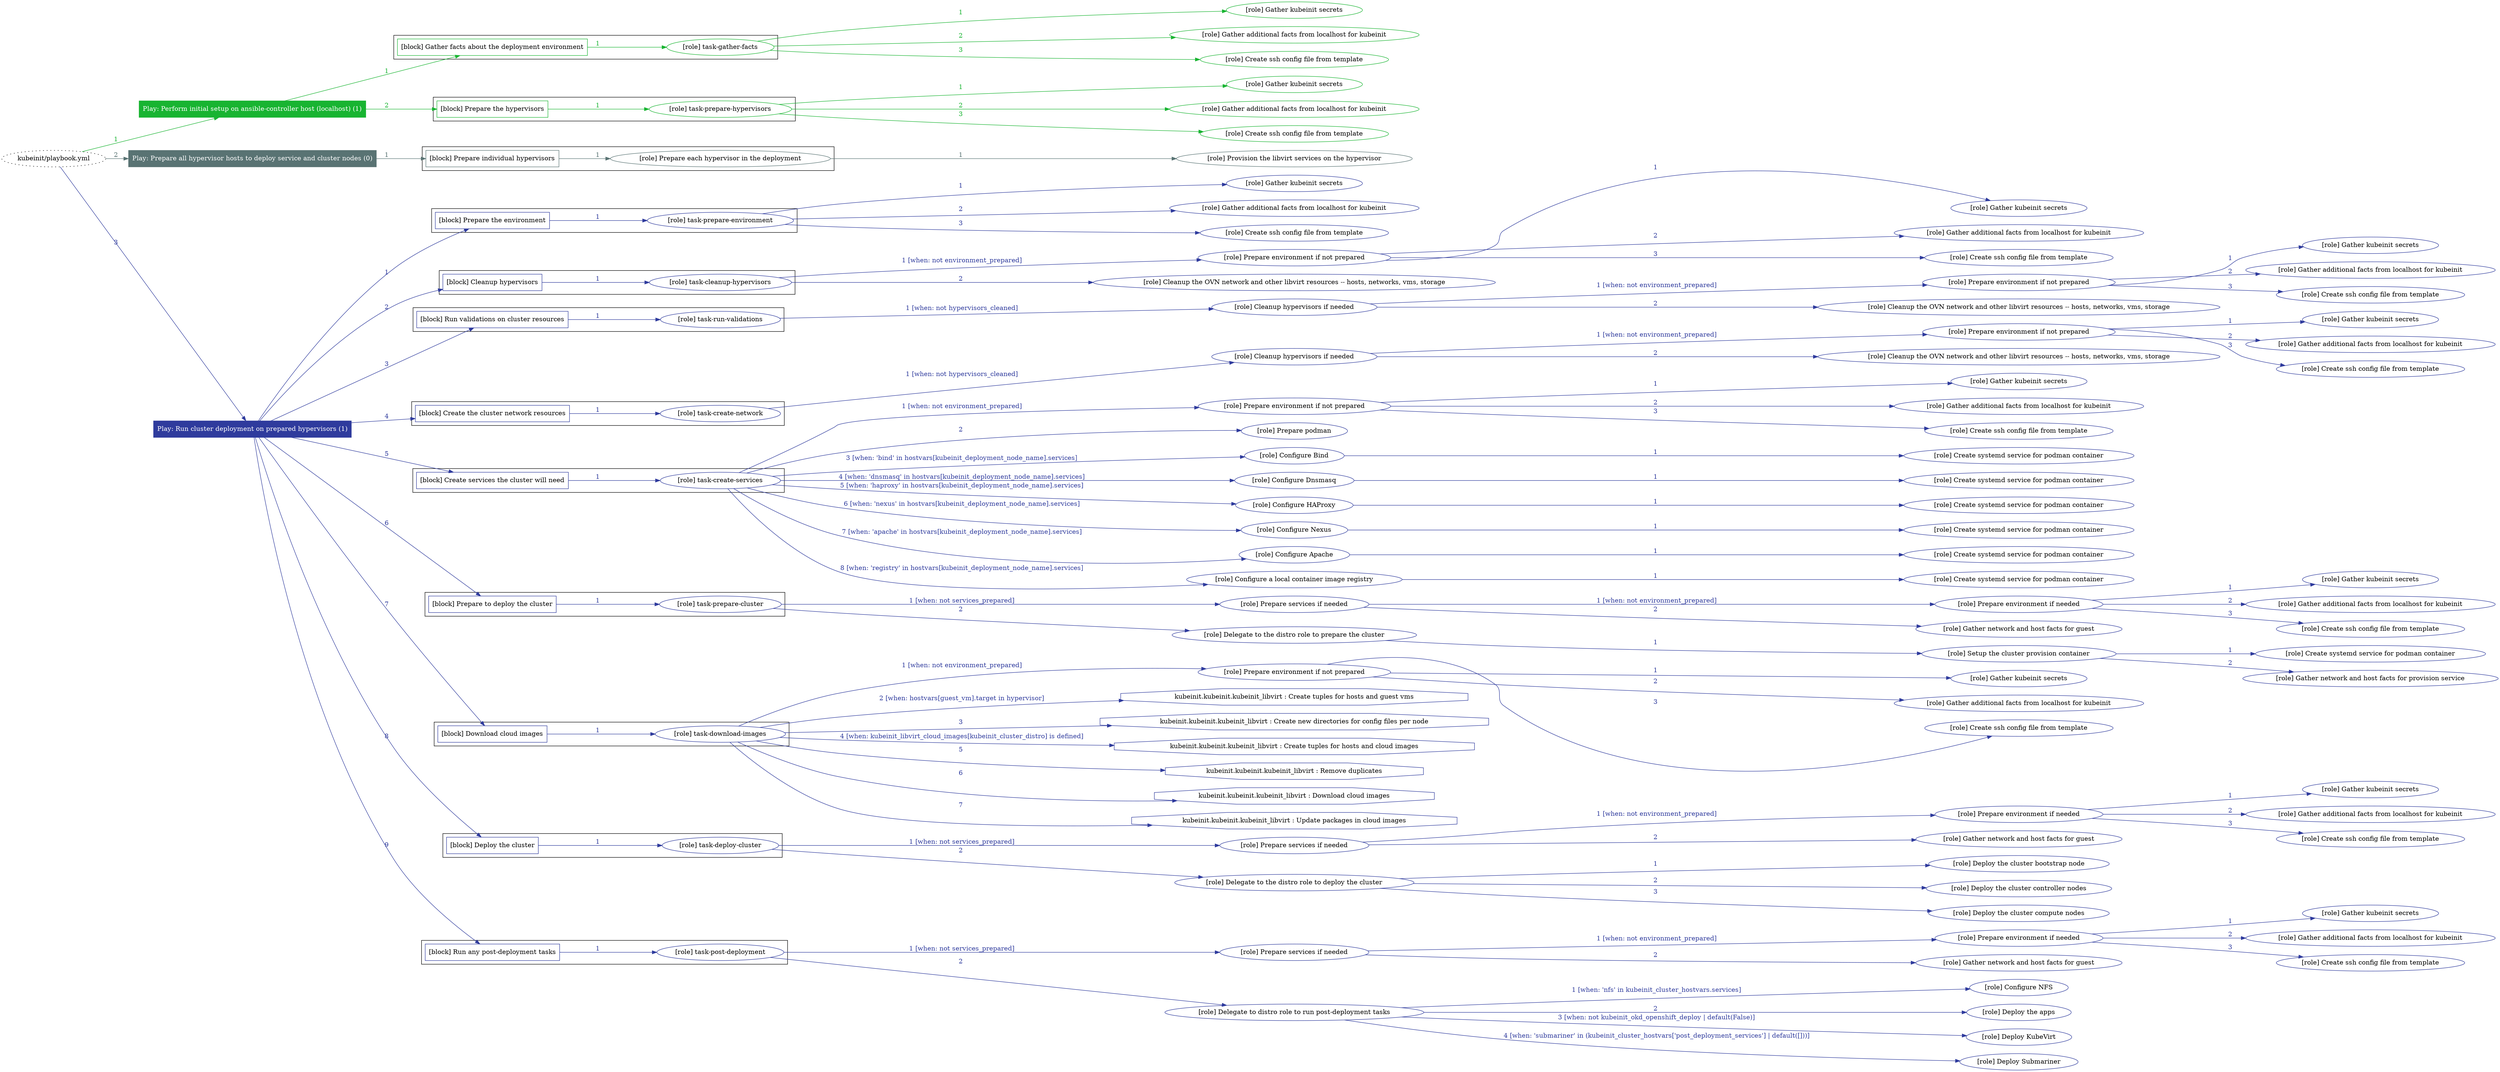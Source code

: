 digraph {
	graph [concentrate=true ordering=in rankdir=LR ratio=fill]
	edge [esep=5 sep=10]
	"kubeinit/playbook.yml" [URL="/home/runner/work/kubeinit/kubeinit/kubeinit/playbook.yml" id=playbook_f785c759 style=dotted]
	play_c048b10f [label="Play: Perform initial setup on ansible-controller host (localhost) (1)" URL="/home/runner/work/kubeinit/kubeinit/kubeinit/playbook.yml" color="#18b431" fontcolor="#ffffff" id=play_c048b10f shape=box style=filled tooltip=localhost]
	"kubeinit/playbook.yml" -> play_c048b10f [label="1 " color="#18b431" fontcolor="#18b431" id=edge_08526c79 labeltooltip="1 " tooltip="1 "]
	subgraph "Gather kubeinit secrets" {
		role_23be299f [label="[role] Gather kubeinit secrets" URL="/home/runner/.ansible/collections/ansible_collections/kubeinit/kubeinit/roles/kubeinit_prepare/tasks/gather_kubeinit_facts.yml" color="#18b431" id=role_23be299f tooltip="Gather kubeinit secrets"]
	}
	subgraph "Gather additional facts from localhost for kubeinit" {
		role_3de12b37 [label="[role] Gather additional facts from localhost for kubeinit" URL="/home/runner/.ansible/collections/ansible_collections/kubeinit/kubeinit/roles/kubeinit_prepare/tasks/gather_kubeinit_facts.yml" color="#18b431" id=role_3de12b37 tooltip="Gather additional facts from localhost for kubeinit"]
	}
	subgraph "Create ssh config file from template" {
		role_d7adc015 [label="[role] Create ssh config file from template" URL="/home/runner/.ansible/collections/ansible_collections/kubeinit/kubeinit/roles/kubeinit_prepare/tasks/gather_kubeinit_facts.yml" color="#18b431" id=role_d7adc015 tooltip="Create ssh config file from template"]
	}
	subgraph "task-gather-facts" {
		role_0c6d84c7 [label="[role] task-gather-facts" URL="/home/runner/work/kubeinit/kubeinit/kubeinit/playbook.yml" color="#18b431" id=role_0c6d84c7 tooltip="task-gather-facts"]
		role_0c6d84c7 -> role_23be299f [label="1 " color="#18b431" fontcolor="#18b431" id=edge_d531971e labeltooltip="1 " tooltip="1 "]
		role_0c6d84c7 -> role_3de12b37 [label="2 " color="#18b431" fontcolor="#18b431" id=edge_2d3cbb66 labeltooltip="2 " tooltip="2 "]
		role_0c6d84c7 -> role_d7adc015 [label="3 " color="#18b431" fontcolor="#18b431" id=edge_d9291e4b labeltooltip="3 " tooltip="3 "]
	}
	subgraph "Gather kubeinit secrets" {
		role_a7421a07 [label="[role] Gather kubeinit secrets" URL="/home/runner/.ansible/collections/ansible_collections/kubeinit/kubeinit/roles/kubeinit_prepare/tasks/gather_kubeinit_facts.yml" color="#18b431" id=role_a7421a07 tooltip="Gather kubeinit secrets"]
	}
	subgraph "Gather additional facts from localhost for kubeinit" {
		role_2234c110 [label="[role] Gather additional facts from localhost for kubeinit" URL="/home/runner/.ansible/collections/ansible_collections/kubeinit/kubeinit/roles/kubeinit_prepare/tasks/gather_kubeinit_facts.yml" color="#18b431" id=role_2234c110 tooltip="Gather additional facts from localhost for kubeinit"]
	}
	subgraph "Create ssh config file from template" {
		role_3aee7e32 [label="[role] Create ssh config file from template" URL="/home/runner/.ansible/collections/ansible_collections/kubeinit/kubeinit/roles/kubeinit_prepare/tasks/gather_kubeinit_facts.yml" color="#18b431" id=role_3aee7e32 tooltip="Create ssh config file from template"]
	}
	subgraph "task-prepare-hypervisors" {
		role_d2bae3be [label="[role] task-prepare-hypervisors" URL="/home/runner/work/kubeinit/kubeinit/kubeinit/playbook.yml" color="#18b431" id=role_d2bae3be tooltip="task-prepare-hypervisors"]
		role_d2bae3be -> role_a7421a07 [label="1 " color="#18b431" fontcolor="#18b431" id=edge_25c14351 labeltooltip="1 " tooltip="1 "]
		role_d2bae3be -> role_2234c110 [label="2 " color="#18b431" fontcolor="#18b431" id=edge_0b67fbfa labeltooltip="2 " tooltip="2 "]
		role_d2bae3be -> role_3aee7e32 [label="3 " color="#18b431" fontcolor="#18b431" id=edge_86ab77e6 labeltooltip="3 " tooltip="3 "]
	}
	subgraph "Play: Perform initial setup on ansible-controller host (localhost) (1)" {
		play_c048b10f -> block_63d191c3 [label=1 color="#18b431" fontcolor="#18b431" id=edge_3a0121ba labeltooltip=1 tooltip=1]
		subgraph cluster_block_63d191c3 {
			block_63d191c3 [label="[block] Gather facts about the deployment environment" URL="/home/runner/work/kubeinit/kubeinit/kubeinit/playbook.yml" color="#18b431" id=block_63d191c3 labeltooltip="Gather facts about the deployment environment" shape=box tooltip="Gather facts about the deployment environment"]
			block_63d191c3 -> role_0c6d84c7 [label="1 " color="#18b431" fontcolor="#18b431" id=edge_66db2596 labeltooltip="1 " tooltip="1 "]
		}
		play_c048b10f -> block_b3a74b00 [label=2 color="#18b431" fontcolor="#18b431" id=edge_6dd0e71a labeltooltip=2 tooltip=2]
		subgraph cluster_block_b3a74b00 {
			block_b3a74b00 [label="[block] Prepare the hypervisors" URL="/home/runner/work/kubeinit/kubeinit/kubeinit/playbook.yml" color="#18b431" id=block_b3a74b00 labeltooltip="Prepare the hypervisors" shape=box tooltip="Prepare the hypervisors"]
			block_b3a74b00 -> role_d2bae3be [label="1 " color="#18b431" fontcolor="#18b431" id=edge_669501af labeltooltip="1 " tooltip="1 "]
		}
	}
	play_7762c476 [label="Play: Prepare all hypervisor hosts to deploy service and cluster nodes (0)" URL="/home/runner/work/kubeinit/kubeinit/kubeinit/playbook.yml" color="#597373" fontcolor="#ffffff" id=play_7762c476 shape=box style=filled tooltip="Play: Prepare all hypervisor hosts to deploy service and cluster nodes (0)"]
	"kubeinit/playbook.yml" -> play_7762c476 [label="2 " color="#597373" fontcolor="#597373" id=edge_02b74a5b labeltooltip="2 " tooltip="2 "]
	subgraph "Provision the libvirt services on the hypervisor" {
		role_97b09ab8 [label="[role] Provision the libvirt services on the hypervisor" URL="/home/runner/.ansible/collections/ansible_collections/kubeinit/kubeinit/roles/kubeinit_prepare/tasks/prepare_hypervisor.yml" color="#597373" id=role_97b09ab8 tooltip="Provision the libvirt services on the hypervisor"]
	}
	subgraph "Prepare each hypervisor in the deployment" {
		role_e5b1c0ec [label="[role] Prepare each hypervisor in the deployment" URL="/home/runner/work/kubeinit/kubeinit/kubeinit/playbook.yml" color="#597373" id=role_e5b1c0ec tooltip="Prepare each hypervisor in the deployment"]
		role_e5b1c0ec -> role_97b09ab8 [label="1 " color="#597373" fontcolor="#597373" id=edge_24035f8a labeltooltip="1 " tooltip="1 "]
	}
	subgraph "Play: Prepare all hypervisor hosts to deploy service and cluster nodes (0)" {
		play_7762c476 -> block_6dcd7fb8 [label=1 color="#597373" fontcolor="#597373" id=edge_d8395f0b labeltooltip=1 tooltip=1]
		subgraph cluster_block_6dcd7fb8 {
			block_6dcd7fb8 [label="[block] Prepare individual hypervisors" URL="/home/runner/work/kubeinit/kubeinit/kubeinit/playbook.yml" color="#597373" id=block_6dcd7fb8 labeltooltip="Prepare individual hypervisors" shape=box tooltip="Prepare individual hypervisors"]
			block_6dcd7fb8 -> role_e5b1c0ec [label="1 " color="#597373" fontcolor="#597373" id=edge_607dff89 labeltooltip="1 " tooltip="1 "]
		}
	}
	play_a7910ed9 [label="Play: Run cluster deployment on prepared hypervisors (1)" URL="/home/runner/work/kubeinit/kubeinit/kubeinit/playbook.yml" color="#2f3b9d" fontcolor="#ffffff" id=play_a7910ed9 shape=box style=filled tooltip=localhost]
	"kubeinit/playbook.yml" -> play_a7910ed9 [label="3 " color="#2f3b9d" fontcolor="#2f3b9d" id=edge_7d769701 labeltooltip="3 " tooltip="3 "]
	subgraph "Gather kubeinit secrets" {
		role_9837c3d4 [label="[role] Gather kubeinit secrets" URL="/home/runner/.ansible/collections/ansible_collections/kubeinit/kubeinit/roles/kubeinit_prepare/tasks/gather_kubeinit_facts.yml" color="#2f3b9d" id=role_9837c3d4 tooltip="Gather kubeinit secrets"]
	}
	subgraph "Gather additional facts from localhost for kubeinit" {
		role_c7c73216 [label="[role] Gather additional facts from localhost for kubeinit" URL="/home/runner/.ansible/collections/ansible_collections/kubeinit/kubeinit/roles/kubeinit_prepare/tasks/gather_kubeinit_facts.yml" color="#2f3b9d" id=role_c7c73216 tooltip="Gather additional facts from localhost for kubeinit"]
	}
	subgraph "Create ssh config file from template" {
		role_256a365c [label="[role] Create ssh config file from template" URL="/home/runner/.ansible/collections/ansible_collections/kubeinit/kubeinit/roles/kubeinit_prepare/tasks/gather_kubeinit_facts.yml" color="#2f3b9d" id=role_256a365c tooltip="Create ssh config file from template"]
	}
	subgraph "task-prepare-environment" {
		role_478484bb [label="[role] task-prepare-environment" URL="/home/runner/work/kubeinit/kubeinit/kubeinit/playbook.yml" color="#2f3b9d" id=role_478484bb tooltip="task-prepare-environment"]
		role_478484bb -> role_9837c3d4 [label="1 " color="#2f3b9d" fontcolor="#2f3b9d" id=edge_5d2eaaac labeltooltip="1 " tooltip="1 "]
		role_478484bb -> role_c7c73216 [label="2 " color="#2f3b9d" fontcolor="#2f3b9d" id=edge_1ac21420 labeltooltip="2 " tooltip="2 "]
		role_478484bb -> role_256a365c [label="3 " color="#2f3b9d" fontcolor="#2f3b9d" id=edge_dae7ae25 labeltooltip="3 " tooltip="3 "]
	}
	subgraph "Gather kubeinit secrets" {
		role_f322c916 [label="[role] Gather kubeinit secrets" URL="/home/runner/.ansible/collections/ansible_collections/kubeinit/kubeinit/roles/kubeinit_prepare/tasks/gather_kubeinit_facts.yml" color="#2f3b9d" id=role_f322c916 tooltip="Gather kubeinit secrets"]
	}
	subgraph "Gather additional facts from localhost for kubeinit" {
		role_a666081a [label="[role] Gather additional facts from localhost for kubeinit" URL="/home/runner/.ansible/collections/ansible_collections/kubeinit/kubeinit/roles/kubeinit_prepare/tasks/gather_kubeinit_facts.yml" color="#2f3b9d" id=role_a666081a tooltip="Gather additional facts from localhost for kubeinit"]
	}
	subgraph "Create ssh config file from template" {
		role_9831faf2 [label="[role] Create ssh config file from template" URL="/home/runner/.ansible/collections/ansible_collections/kubeinit/kubeinit/roles/kubeinit_prepare/tasks/gather_kubeinit_facts.yml" color="#2f3b9d" id=role_9831faf2 tooltip="Create ssh config file from template"]
	}
	subgraph "Prepare environment if not prepared" {
		role_3d95aafb [label="[role] Prepare environment if not prepared" URL="/home/runner/.ansible/collections/ansible_collections/kubeinit/kubeinit/roles/kubeinit_prepare/tasks/cleanup_hypervisors.yml" color="#2f3b9d" id=role_3d95aafb tooltip="Prepare environment if not prepared"]
		role_3d95aafb -> role_f322c916 [label="1 " color="#2f3b9d" fontcolor="#2f3b9d" id=edge_65ab2751 labeltooltip="1 " tooltip="1 "]
		role_3d95aafb -> role_a666081a [label="2 " color="#2f3b9d" fontcolor="#2f3b9d" id=edge_0f12679e labeltooltip="2 " tooltip="2 "]
		role_3d95aafb -> role_9831faf2 [label="3 " color="#2f3b9d" fontcolor="#2f3b9d" id=edge_44a07900 labeltooltip="3 " tooltip="3 "]
	}
	subgraph "Cleanup the OVN network and other libvirt resources -- hosts, networks, vms, storage" {
		role_8c8e4967 [label="[role] Cleanup the OVN network and other libvirt resources -- hosts, networks, vms, storage" URL="/home/runner/.ansible/collections/ansible_collections/kubeinit/kubeinit/roles/kubeinit_prepare/tasks/cleanup_hypervisors.yml" color="#2f3b9d" id=role_8c8e4967 tooltip="Cleanup the OVN network and other libvirt resources -- hosts, networks, vms, storage"]
	}
	subgraph "task-cleanup-hypervisors" {
		role_b94a027c [label="[role] task-cleanup-hypervisors" URL="/home/runner/work/kubeinit/kubeinit/kubeinit/playbook.yml" color="#2f3b9d" id=role_b94a027c tooltip="task-cleanup-hypervisors"]
		role_b94a027c -> role_3d95aafb [label="1 [when: not environment_prepared]" color="#2f3b9d" fontcolor="#2f3b9d" id=edge_f44dbe98 labeltooltip="1 [when: not environment_prepared]" tooltip="1 [when: not environment_prepared]"]
		role_b94a027c -> role_8c8e4967 [label="2 " color="#2f3b9d" fontcolor="#2f3b9d" id=edge_3532e10e labeltooltip="2 " tooltip="2 "]
	}
	subgraph "Gather kubeinit secrets" {
		role_3d20697b [label="[role] Gather kubeinit secrets" URL="/home/runner/.ansible/collections/ansible_collections/kubeinit/kubeinit/roles/kubeinit_prepare/tasks/gather_kubeinit_facts.yml" color="#2f3b9d" id=role_3d20697b tooltip="Gather kubeinit secrets"]
	}
	subgraph "Gather additional facts from localhost for kubeinit" {
		role_42913dfd [label="[role] Gather additional facts from localhost for kubeinit" URL="/home/runner/.ansible/collections/ansible_collections/kubeinit/kubeinit/roles/kubeinit_prepare/tasks/gather_kubeinit_facts.yml" color="#2f3b9d" id=role_42913dfd tooltip="Gather additional facts from localhost for kubeinit"]
	}
	subgraph "Create ssh config file from template" {
		role_d0b6e659 [label="[role] Create ssh config file from template" URL="/home/runner/.ansible/collections/ansible_collections/kubeinit/kubeinit/roles/kubeinit_prepare/tasks/gather_kubeinit_facts.yml" color="#2f3b9d" id=role_d0b6e659 tooltip="Create ssh config file from template"]
	}
	subgraph "Prepare environment if not prepared" {
		role_49d2de71 [label="[role] Prepare environment if not prepared" URL="/home/runner/.ansible/collections/ansible_collections/kubeinit/kubeinit/roles/kubeinit_prepare/tasks/cleanup_hypervisors.yml" color="#2f3b9d" id=role_49d2de71 tooltip="Prepare environment if not prepared"]
		role_49d2de71 -> role_3d20697b [label="1 " color="#2f3b9d" fontcolor="#2f3b9d" id=edge_6f5f3f22 labeltooltip="1 " tooltip="1 "]
		role_49d2de71 -> role_42913dfd [label="2 " color="#2f3b9d" fontcolor="#2f3b9d" id=edge_59d1e43e labeltooltip="2 " tooltip="2 "]
		role_49d2de71 -> role_d0b6e659 [label="3 " color="#2f3b9d" fontcolor="#2f3b9d" id=edge_72ee67a4 labeltooltip="3 " tooltip="3 "]
	}
	subgraph "Cleanup the OVN network and other libvirt resources -- hosts, networks, vms, storage" {
		role_45c22bb4 [label="[role] Cleanup the OVN network and other libvirt resources -- hosts, networks, vms, storage" URL="/home/runner/.ansible/collections/ansible_collections/kubeinit/kubeinit/roles/kubeinit_prepare/tasks/cleanup_hypervisors.yml" color="#2f3b9d" id=role_45c22bb4 tooltip="Cleanup the OVN network and other libvirt resources -- hosts, networks, vms, storage"]
	}
	subgraph "Cleanup hypervisors if needed" {
		role_9a2114f2 [label="[role] Cleanup hypervisors if needed" URL="/home/runner/.ansible/collections/ansible_collections/kubeinit/kubeinit/roles/kubeinit_validations/tasks/main.yml" color="#2f3b9d" id=role_9a2114f2 tooltip="Cleanup hypervisors if needed"]
		role_9a2114f2 -> role_49d2de71 [label="1 [when: not environment_prepared]" color="#2f3b9d" fontcolor="#2f3b9d" id=edge_b3c56e0f labeltooltip="1 [when: not environment_prepared]" tooltip="1 [when: not environment_prepared]"]
		role_9a2114f2 -> role_45c22bb4 [label="2 " color="#2f3b9d" fontcolor="#2f3b9d" id=edge_f3c32c4f labeltooltip="2 " tooltip="2 "]
	}
	subgraph "task-run-validations" {
		role_7a8deb86 [label="[role] task-run-validations" URL="/home/runner/work/kubeinit/kubeinit/kubeinit/playbook.yml" color="#2f3b9d" id=role_7a8deb86 tooltip="task-run-validations"]
		role_7a8deb86 -> role_9a2114f2 [label="1 [when: not hypervisors_cleaned]" color="#2f3b9d" fontcolor="#2f3b9d" id=edge_8905646d labeltooltip="1 [when: not hypervisors_cleaned]" tooltip="1 [when: not hypervisors_cleaned]"]
	}
	subgraph "Gather kubeinit secrets" {
		role_b5e4bf89 [label="[role] Gather kubeinit secrets" URL="/home/runner/.ansible/collections/ansible_collections/kubeinit/kubeinit/roles/kubeinit_prepare/tasks/gather_kubeinit_facts.yml" color="#2f3b9d" id=role_b5e4bf89 tooltip="Gather kubeinit secrets"]
	}
	subgraph "Gather additional facts from localhost for kubeinit" {
		role_8dafc9b9 [label="[role] Gather additional facts from localhost for kubeinit" URL="/home/runner/.ansible/collections/ansible_collections/kubeinit/kubeinit/roles/kubeinit_prepare/tasks/gather_kubeinit_facts.yml" color="#2f3b9d" id=role_8dafc9b9 tooltip="Gather additional facts from localhost for kubeinit"]
	}
	subgraph "Create ssh config file from template" {
		role_50f25a27 [label="[role] Create ssh config file from template" URL="/home/runner/.ansible/collections/ansible_collections/kubeinit/kubeinit/roles/kubeinit_prepare/tasks/gather_kubeinit_facts.yml" color="#2f3b9d" id=role_50f25a27 tooltip="Create ssh config file from template"]
	}
	subgraph "Prepare environment if not prepared" {
		role_8b727c2d [label="[role] Prepare environment if not prepared" URL="/home/runner/.ansible/collections/ansible_collections/kubeinit/kubeinit/roles/kubeinit_prepare/tasks/cleanup_hypervisors.yml" color="#2f3b9d" id=role_8b727c2d tooltip="Prepare environment if not prepared"]
		role_8b727c2d -> role_b5e4bf89 [label="1 " color="#2f3b9d" fontcolor="#2f3b9d" id=edge_b5f66c0a labeltooltip="1 " tooltip="1 "]
		role_8b727c2d -> role_8dafc9b9 [label="2 " color="#2f3b9d" fontcolor="#2f3b9d" id=edge_f5dc7af0 labeltooltip="2 " tooltip="2 "]
		role_8b727c2d -> role_50f25a27 [label="3 " color="#2f3b9d" fontcolor="#2f3b9d" id=edge_4c518489 labeltooltip="3 " tooltip="3 "]
	}
	subgraph "Cleanup the OVN network and other libvirt resources -- hosts, networks, vms, storage" {
		role_2b37ae20 [label="[role] Cleanup the OVN network and other libvirt resources -- hosts, networks, vms, storage" URL="/home/runner/.ansible/collections/ansible_collections/kubeinit/kubeinit/roles/kubeinit_prepare/tasks/cleanup_hypervisors.yml" color="#2f3b9d" id=role_2b37ae20 tooltip="Cleanup the OVN network and other libvirt resources -- hosts, networks, vms, storage"]
	}
	subgraph "Cleanup hypervisors if needed" {
		role_e2968bf1 [label="[role] Cleanup hypervisors if needed" URL="/home/runner/.ansible/collections/ansible_collections/kubeinit/kubeinit/roles/kubeinit_libvirt/tasks/create_network.yml" color="#2f3b9d" id=role_e2968bf1 tooltip="Cleanup hypervisors if needed"]
		role_e2968bf1 -> role_8b727c2d [label="1 [when: not environment_prepared]" color="#2f3b9d" fontcolor="#2f3b9d" id=edge_079ca53a labeltooltip="1 [when: not environment_prepared]" tooltip="1 [when: not environment_prepared]"]
		role_e2968bf1 -> role_2b37ae20 [label="2 " color="#2f3b9d" fontcolor="#2f3b9d" id=edge_693ac9f4 labeltooltip="2 " tooltip="2 "]
	}
	subgraph "task-create-network" {
		role_596e79ec [label="[role] task-create-network" URL="/home/runner/work/kubeinit/kubeinit/kubeinit/playbook.yml" color="#2f3b9d" id=role_596e79ec tooltip="task-create-network"]
		role_596e79ec -> role_e2968bf1 [label="1 [when: not hypervisors_cleaned]" color="#2f3b9d" fontcolor="#2f3b9d" id=edge_b9d3864d labeltooltip="1 [when: not hypervisors_cleaned]" tooltip="1 [when: not hypervisors_cleaned]"]
	}
	subgraph "Gather kubeinit secrets" {
		role_5ca44e9f [label="[role] Gather kubeinit secrets" URL="/home/runner/.ansible/collections/ansible_collections/kubeinit/kubeinit/roles/kubeinit_prepare/tasks/gather_kubeinit_facts.yml" color="#2f3b9d" id=role_5ca44e9f tooltip="Gather kubeinit secrets"]
	}
	subgraph "Gather additional facts from localhost for kubeinit" {
		role_b3c21fa5 [label="[role] Gather additional facts from localhost for kubeinit" URL="/home/runner/.ansible/collections/ansible_collections/kubeinit/kubeinit/roles/kubeinit_prepare/tasks/gather_kubeinit_facts.yml" color="#2f3b9d" id=role_b3c21fa5 tooltip="Gather additional facts from localhost for kubeinit"]
	}
	subgraph "Create ssh config file from template" {
		role_4cfff574 [label="[role] Create ssh config file from template" URL="/home/runner/.ansible/collections/ansible_collections/kubeinit/kubeinit/roles/kubeinit_prepare/tasks/gather_kubeinit_facts.yml" color="#2f3b9d" id=role_4cfff574 tooltip="Create ssh config file from template"]
	}
	subgraph "Prepare environment if not prepared" {
		role_1a89f73e [label="[role] Prepare environment if not prepared" URL="/home/runner/.ansible/collections/ansible_collections/kubeinit/kubeinit/roles/kubeinit_services/tasks/main.yml" color="#2f3b9d" id=role_1a89f73e tooltip="Prepare environment if not prepared"]
		role_1a89f73e -> role_5ca44e9f [label="1 " color="#2f3b9d" fontcolor="#2f3b9d" id=edge_76b79c45 labeltooltip="1 " tooltip="1 "]
		role_1a89f73e -> role_b3c21fa5 [label="2 " color="#2f3b9d" fontcolor="#2f3b9d" id=edge_1691ffc4 labeltooltip="2 " tooltip="2 "]
		role_1a89f73e -> role_4cfff574 [label="3 " color="#2f3b9d" fontcolor="#2f3b9d" id=edge_c3e45380 labeltooltip="3 " tooltip="3 "]
	}
	subgraph "Prepare podman" {
		role_2774a61e [label="[role] Prepare podman" URL="/home/runner/.ansible/collections/ansible_collections/kubeinit/kubeinit/roles/kubeinit_services/tasks/00_create_service_pod.yml" color="#2f3b9d" id=role_2774a61e tooltip="Prepare podman"]
	}
	subgraph "Create systemd service for podman container" {
		role_5046fcfa [label="[role] Create systemd service for podman container" URL="/home/runner/.ansible/collections/ansible_collections/kubeinit/kubeinit/roles/kubeinit_bind/tasks/main.yml" color="#2f3b9d" id=role_5046fcfa tooltip="Create systemd service for podman container"]
	}
	subgraph "Configure Bind" {
		role_39f231b1 [label="[role] Configure Bind" URL="/home/runner/.ansible/collections/ansible_collections/kubeinit/kubeinit/roles/kubeinit_services/tasks/start_services_containers.yml" color="#2f3b9d" id=role_39f231b1 tooltip="Configure Bind"]
		role_39f231b1 -> role_5046fcfa [label="1 " color="#2f3b9d" fontcolor="#2f3b9d" id=edge_6ada3d95 labeltooltip="1 " tooltip="1 "]
	}
	subgraph "Create systemd service for podman container" {
		role_93bedefb [label="[role] Create systemd service for podman container" URL="/home/runner/.ansible/collections/ansible_collections/kubeinit/kubeinit/roles/kubeinit_dnsmasq/tasks/main.yml" color="#2f3b9d" id=role_93bedefb tooltip="Create systemd service for podman container"]
	}
	subgraph "Configure Dnsmasq" {
		role_5489905d [label="[role] Configure Dnsmasq" URL="/home/runner/.ansible/collections/ansible_collections/kubeinit/kubeinit/roles/kubeinit_services/tasks/start_services_containers.yml" color="#2f3b9d" id=role_5489905d tooltip="Configure Dnsmasq"]
		role_5489905d -> role_93bedefb [label="1 " color="#2f3b9d" fontcolor="#2f3b9d" id=edge_4e239f1c labeltooltip="1 " tooltip="1 "]
	}
	subgraph "Create systemd service for podman container" {
		role_df4c67dc [label="[role] Create systemd service for podman container" URL="/home/runner/.ansible/collections/ansible_collections/kubeinit/kubeinit/roles/kubeinit_haproxy/tasks/main.yml" color="#2f3b9d" id=role_df4c67dc tooltip="Create systemd service for podman container"]
	}
	subgraph "Configure HAProxy" {
		role_5fd0d4af [label="[role] Configure HAProxy" URL="/home/runner/.ansible/collections/ansible_collections/kubeinit/kubeinit/roles/kubeinit_services/tasks/start_services_containers.yml" color="#2f3b9d" id=role_5fd0d4af tooltip="Configure HAProxy"]
		role_5fd0d4af -> role_df4c67dc [label="1 " color="#2f3b9d" fontcolor="#2f3b9d" id=edge_c4042680 labeltooltip="1 " tooltip="1 "]
	}
	subgraph "Create systemd service for podman container" {
		role_ca2f1ec1 [label="[role] Create systemd service for podman container" URL="/home/runner/.ansible/collections/ansible_collections/kubeinit/kubeinit/roles/kubeinit_nexus/tasks/main.yml" color="#2f3b9d" id=role_ca2f1ec1 tooltip="Create systemd service for podman container"]
	}
	subgraph "Configure Nexus" {
		role_07b18ddd [label="[role] Configure Nexus" URL="/home/runner/.ansible/collections/ansible_collections/kubeinit/kubeinit/roles/kubeinit_services/tasks/start_services_containers.yml" color="#2f3b9d" id=role_07b18ddd tooltip="Configure Nexus"]
		role_07b18ddd -> role_ca2f1ec1 [label="1 " color="#2f3b9d" fontcolor="#2f3b9d" id=edge_a1262be3 labeltooltip="1 " tooltip="1 "]
	}
	subgraph "Create systemd service for podman container" {
		role_563fbefd [label="[role] Create systemd service for podman container" URL="/home/runner/.ansible/collections/ansible_collections/kubeinit/kubeinit/roles/kubeinit_apache/tasks/main.yml" color="#2f3b9d" id=role_563fbefd tooltip="Create systemd service for podman container"]
	}
	subgraph "Configure Apache" {
		role_37207e48 [label="[role] Configure Apache" URL="/home/runner/.ansible/collections/ansible_collections/kubeinit/kubeinit/roles/kubeinit_services/tasks/start_services_containers.yml" color="#2f3b9d" id=role_37207e48 tooltip="Configure Apache"]
		role_37207e48 -> role_563fbefd [label="1 " color="#2f3b9d" fontcolor="#2f3b9d" id=edge_ef51e4ae labeltooltip="1 " tooltip="1 "]
	}
	subgraph "Create systemd service for podman container" {
		role_7a2a9ce4 [label="[role] Create systemd service for podman container" URL="/home/runner/.ansible/collections/ansible_collections/kubeinit/kubeinit/roles/kubeinit_registry/tasks/main.yml" color="#2f3b9d" id=role_7a2a9ce4 tooltip="Create systemd service for podman container"]
	}
	subgraph "Configure a local container image registry" {
		role_b7552e16 [label="[role] Configure a local container image registry" URL="/home/runner/.ansible/collections/ansible_collections/kubeinit/kubeinit/roles/kubeinit_services/tasks/start_services_containers.yml" color="#2f3b9d" id=role_b7552e16 tooltip="Configure a local container image registry"]
		role_b7552e16 -> role_7a2a9ce4 [label="1 " color="#2f3b9d" fontcolor="#2f3b9d" id=edge_cd364cc0 labeltooltip="1 " tooltip="1 "]
	}
	subgraph "task-create-services" {
		role_c13048e9 [label="[role] task-create-services" URL="/home/runner/work/kubeinit/kubeinit/kubeinit/playbook.yml" color="#2f3b9d" id=role_c13048e9 tooltip="task-create-services"]
		role_c13048e9 -> role_1a89f73e [label="1 [when: not environment_prepared]" color="#2f3b9d" fontcolor="#2f3b9d" id=edge_d1d41688 labeltooltip="1 [when: not environment_prepared]" tooltip="1 [when: not environment_prepared]"]
		role_c13048e9 -> role_2774a61e [label="2 " color="#2f3b9d" fontcolor="#2f3b9d" id=edge_0ee1e5d0 labeltooltip="2 " tooltip="2 "]
		role_c13048e9 -> role_39f231b1 [label="3 [when: 'bind' in hostvars[kubeinit_deployment_node_name].services]" color="#2f3b9d" fontcolor="#2f3b9d" id=edge_ebe16351 labeltooltip="3 [when: 'bind' in hostvars[kubeinit_deployment_node_name].services]" tooltip="3 [when: 'bind' in hostvars[kubeinit_deployment_node_name].services]"]
		role_c13048e9 -> role_5489905d [label="4 [when: 'dnsmasq' in hostvars[kubeinit_deployment_node_name].services]" color="#2f3b9d" fontcolor="#2f3b9d" id=edge_468cb54d labeltooltip="4 [when: 'dnsmasq' in hostvars[kubeinit_deployment_node_name].services]" tooltip="4 [when: 'dnsmasq' in hostvars[kubeinit_deployment_node_name].services]"]
		role_c13048e9 -> role_5fd0d4af [label="5 [when: 'haproxy' in hostvars[kubeinit_deployment_node_name].services]" color="#2f3b9d" fontcolor="#2f3b9d" id=edge_3b0a7a2b labeltooltip="5 [when: 'haproxy' in hostvars[kubeinit_deployment_node_name].services]" tooltip="5 [when: 'haproxy' in hostvars[kubeinit_deployment_node_name].services]"]
		role_c13048e9 -> role_07b18ddd [label="6 [when: 'nexus' in hostvars[kubeinit_deployment_node_name].services]" color="#2f3b9d" fontcolor="#2f3b9d" id=edge_d7f0ae3e labeltooltip="6 [when: 'nexus' in hostvars[kubeinit_deployment_node_name].services]" tooltip="6 [when: 'nexus' in hostvars[kubeinit_deployment_node_name].services]"]
		role_c13048e9 -> role_37207e48 [label="7 [when: 'apache' in hostvars[kubeinit_deployment_node_name].services]" color="#2f3b9d" fontcolor="#2f3b9d" id=edge_d75a3166 labeltooltip="7 [when: 'apache' in hostvars[kubeinit_deployment_node_name].services]" tooltip="7 [when: 'apache' in hostvars[kubeinit_deployment_node_name].services]"]
		role_c13048e9 -> role_b7552e16 [label="8 [when: 'registry' in hostvars[kubeinit_deployment_node_name].services]" color="#2f3b9d" fontcolor="#2f3b9d" id=edge_8ecea31c labeltooltip="8 [when: 'registry' in hostvars[kubeinit_deployment_node_name].services]" tooltip="8 [when: 'registry' in hostvars[kubeinit_deployment_node_name].services]"]
	}
	subgraph "Gather kubeinit secrets" {
		role_7fd329ac [label="[role] Gather kubeinit secrets" URL="/home/runner/.ansible/collections/ansible_collections/kubeinit/kubeinit/roles/kubeinit_prepare/tasks/gather_kubeinit_facts.yml" color="#2f3b9d" id=role_7fd329ac tooltip="Gather kubeinit secrets"]
	}
	subgraph "Gather additional facts from localhost for kubeinit" {
		role_df8fd287 [label="[role] Gather additional facts from localhost for kubeinit" URL="/home/runner/.ansible/collections/ansible_collections/kubeinit/kubeinit/roles/kubeinit_prepare/tasks/gather_kubeinit_facts.yml" color="#2f3b9d" id=role_df8fd287 tooltip="Gather additional facts from localhost for kubeinit"]
	}
	subgraph "Create ssh config file from template" {
		role_5eb9a076 [label="[role] Create ssh config file from template" URL="/home/runner/.ansible/collections/ansible_collections/kubeinit/kubeinit/roles/kubeinit_prepare/tasks/gather_kubeinit_facts.yml" color="#2f3b9d" id=role_5eb9a076 tooltip="Create ssh config file from template"]
	}
	subgraph "Prepare environment if needed" {
		role_30d2a380 [label="[role] Prepare environment if needed" URL="/home/runner/.ansible/collections/ansible_collections/kubeinit/kubeinit/roles/kubeinit_services/tasks/prepare_services.yml" color="#2f3b9d" id=role_30d2a380 tooltip="Prepare environment if needed"]
		role_30d2a380 -> role_7fd329ac [label="1 " color="#2f3b9d" fontcolor="#2f3b9d" id=edge_bda8e95c labeltooltip="1 " tooltip="1 "]
		role_30d2a380 -> role_df8fd287 [label="2 " color="#2f3b9d" fontcolor="#2f3b9d" id=edge_13bc513d labeltooltip="2 " tooltip="2 "]
		role_30d2a380 -> role_5eb9a076 [label="3 " color="#2f3b9d" fontcolor="#2f3b9d" id=edge_65c95b1a labeltooltip="3 " tooltip="3 "]
	}
	subgraph "Gather network and host facts for guest" {
		role_15eef236 [label="[role] Gather network and host facts for guest" URL="/home/runner/.ansible/collections/ansible_collections/kubeinit/kubeinit/roles/kubeinit_services/tasks/prepare_services.yml" color="#2f3b9d" id=role_15eef236 tooltip="Gather network and host facts for guest"]
	}
	subgraph "Prepare services if needed" {
		role_5373f34e [label="[role] Prepare services if needed" URL="/home/runner/.ansible/collections/ansible_collections/kubeinit/kubeinit/roles/kubeinit_prepare/tasks/prepare_cluster.yml" color="#2f3b9d" id=role_5373f34e tooltip="Prepare services if needed"]
		role_5373f34e -> role_30d2a380 [label="1 [when: not environment_prepared]" color="#2f3b9d" fontcolor="#2f3b9d" id=edge_df48b8ae labeltooltip="1 [when: not environment_prepared]" tooltip="1 [when: not environment_prepared]"]
		role_5373f34e -> role_15eef236 [label="2 " color="#2f3b9d" fontcolor="#2f3b9d" id=edge_2128e2ae labeltooltip="2 " tooltip="2 "]
	}
	subgraph "Create systemd service for podman container" {
		role_d83a344f [label="[role] Create systemd service for podman container" URL="/home/runner/.ansible/collections/ansible_collections/kubeinit/kubeinit/roles/kubeinit_services/tasks/create_provision_container.yml" color="#2f3b9d" id=role_d83a344f tooltip="Create systemd service for podman container"]
	}
	subgraph "Gather network and host facts for provision service" {
		role_b07b9c33 [label="[role] Gather network and host facts for provision service" URL="/home/runner/.ansible/collections/ansible_collections/kubeinit/kubeinit/roles/kubeinit_services/tasks/create_provision_container.yml" color="#2f3b9d" id=role_b07b9c33 tooltip="Gather network and host facts for provision service"]
	}
	subgraph "Setup the cluster provision container" {
		role_eed91f83 [label="[role] Setup the cluster provision container" URL="/home/runner/.ansible/collections/ansible_collections/kubeinit/kubeinit/roles/kubeinit_okd/tasks/prepare_cluster.yml" color="#2f3b9d" id=role_eed91f83 tooltip="Setup the cluster provision container"]
		role_eed91f83 -> role_d83a344f [label="1 " color="#2f3b9d" fontcolor="#2f3b9d" id=edge_3536d222 labeltooltip="1 " tooltip="1 "]
		role_eed91f83 -> role_b07b9c33 [label="2 " color="#2f3b9d" fontcolor="#2f3b9d" id=edge_04fa5aed labeltooltip="2 " tooltip="2 "]
	}
	subgraph "Delegate to the distro role to prepare the cluster" {
		role_1f7190b9 [label="[role] Delegate to the distro role to prepare the cluster" URL="/home/runner/.ansible/collections/ansible_collections/kubeinit/kubeinit/roles/kubeinit_prepare/tasks/prepare_cluster.yml" color="#2f3b9d" id=role_1f7190b9 tooltip="Delegate to the distro role to prepare the cluster"]
		role_1f7190b9 -> role_eed91f83 [label="1 " color="#2f3b9d" fontcolor="#2f3b9d" id=edge_9d2e7ad8 labeltooltip="1 " tooltip="1 "]
	}
	subgraph "task-prepare-cluster" {
		role_ac651dfd [label="[role] task-prepare-cluster" URL="/home/runner/work/kubeinit/kubeinit/kubeinit/playbook.yml" color="#2f3b9d" id=role_ac651dfd tooltip="task-prepare-cluster"]
		role_ac651dfd -> role_5373f34e [label="1 [when: not services_prepared]" color="#2f3b9d" fontcolor="#2f3b9d" id=edge_e252588f labeltooltip="1 [when: not services_prepared]" tooltip="1 [when: not services_prepared]"]
		role_ac651dfd -> role_1f7190b9 [label="2 " color="#2f3b9d" fontcolor="#2f3b9d" id=edge_b65d78a0 labeltooltip="2 " tooltip="2 "]
	}
	subgraph "Gather kubeinit secrets" {
		role_d85edd61 [label="[role] Gather kubeinit secrets" URL="/home/runner/.ansible/collections/ansible_collections/kubeinit/kubeinit/roles/kubeinit_prepare/tasks/gather_kubeinit_facts.yml" color="#2f3b9d" id=role_d85edd61 tooltip="Gather kubeinit secrets"]
	}
	subgraph "Gather additional facts from localhost for kubeinit" {
		role_ab53c3db [label="[role] Gather additional facts from localhost for kubeinit" URL="/home/runner/.ansible/collections/ansible_collections/kubeinit/kubeinit/roles/kubeinit_prepare/tasks/gather_kubeinit_facts.yml" color="#2f3b9d" id=role_ab53c3db tooltip="Gather additional facts from localhost for kubeinit"]
	}
	subgraph "Create ssh config file from template" {
		role_0f0a05d3 [label="[role] Create ssh config file from template" URL="/home/runner/.ansible/collections/ansible_collections/kubeinit/kubeinit/roles/kubeinit_prepare/tasks/gather_kubeinit_facts.yml" color="#2f3b9d" id=role_0f0a05d3 tooltip="Create ssh config file from template"]
	}
	subgraph "Prepare environment if not prepared" {
		role_8415c323 [label="[role] Prepare environment if not prepared" URL="/home/runner/.ansible/collections/ansible_collections/kubeinit/kubeinit/roles/kubeinit_libvirt/tasks/download_cloud_images.yml" color="#2f3b9d" id=role_8415c323 tooltip="Prepare environment if not prepared"]
		role_8415c323 -> role_d85edd61 [label="1 " color="#2f3b9d" fontcolor="#2f3b9d" id=edge_98c6e3bc labeltooltip="1 " tooltip="1 "]
		role_8415c323 -> role_ab53c3db [label="2 " color="#2f3b9d" fontcolor="#2f3b9d" id=edge_eca5f307 labeltooltip="2 " tooltip="2 "]
		role_8415c323 -> role_0f0a05d3 [label="3 " color="#2f3b9d" fontcolor="#2f3b9d" id=edge_b6a235f6 labeltooltip="3 " tooltip="3 "]
	}
	subgraph "task-download-images" {
		role_2a81245d [label="[role] task-download-images" URL="/home/runner/work/kubeinit/kubeinit/kubeinit/playbook.yml" color="#2f3b9d" id=role_2a81245d tooltip="task-download-images"]
		role_2a81245d -> role_8415c323 [label="1 [when: not environment_prepared]" color="#2f3b9d" fontcolor="#2f3b9d" id=edge_b6b1a4f4 labeltooltip="1 [when: not environment_prepared]" tooltip="1 [when: not environment_prepared]"]
		task_fbbfb54f [label="kubeinit.kubeinit.kubeinit_libvirt : Create tuples for hosts and guest vms" URL="/home/runner/.ansible/collections/ansible_collections/kubeinit/kubeinit/roles/kubeinit_libvirt/tasks/download_cloud_images.yml" color="#2f3b9d" id=task_fbbfb54f shape=octagon tooltip="kubeinit.kubeinit.kubeinit_libvirt : Create tuples for hosts and guest vms"]
		role_2a81245d -> task_fbbfb54f [label="2 [when: hostvars[guest_vm].target in hypervisor]" color="#2f3b9d" fontcolor="#2f3b9d" id=edge_c1f6ec25 labeltooltip="2 [when: hostvars[guest_vm].target in hypervisor]" tooltip="2 [when: hostvars[guest_vm].target in hypervisor]"]
		task_2f87658d [label="kubeinit.kubeinit.kubeinit_libvirt : Create new directories for config files per node" URL="/home/runner/.ansible/collections/ansible_collections/kubeinit/kubeinit/roles/kubeinit_libvirt/tasks/download_cloud_images.yml" color="#2f3b9d" id=task_2f87658d shape=octagon tooltip="kubeinit.kubeinit.kubeinit_libvirt : Create new directories for config files per node"]
		role_2a81245d -> task_2f87658d [label="3 " color="#2f3b9d" fontcolor="#2f3b9d" id=edge_ddd6e694 labeltooltip="3 " tooltip="3 "]
		task_89b1dac2 [label="kubeinit.kubeinit.kubeinit_libvirt : Create tuples for hosts and cloud images" URL="/home/runner/.ansible/collections/ansible_collections/kubeinit/kubeinit/roles/kubeinit_libvirt/tasks/download_cloud_images.yml" color="#2f3b9d" id=task_89b1dac2 shape=octagon tooltip="kubeinit.kubeinit.kubeinit_libvirt : Create tuples for hosts and cloud images"]
		role_2a81245d -> task_89b1dac2 [label="4 [when: kubeinit_libvirt_cloud_images[kubeinit_cluster_distro] is defined]" color="#2f3b9d" fontcolor="#2f3b9d" id=edge_fe062d0d labeltooltip="4 [when: kubeinit_libvirt_cloud_images[kubeinit_cluster_distro] is defined]" tooltip="4 [when: kubeinit_libvirt_cloud_images[kubeinit_cluster_distro] is defined]"]
		task_b523236e [label="kubeinit.kubeinit.kubeinit_libvirt : Remove duplicates" URL="/home/runner/.ansible/collections/ansible_collections/kubeinit/kubeinit/roles/kubeinit_libvirt/tasks/download_cloud_images.yml" color="#2f3b9d" id=task_b523236e shape=octagon tooltip="kubeinit.kubeinit.kubeinit_libvirt : Remove duplicates"]
		role_2a81245d -> task_b523236e [label="5 " color="#2f3b9d" fontcolor="#2f3b9d" id=edge_1dfad44b labeltooltip="5 " tooltip="5 "]
		task_ad6c07a4 [label="kubeinit.kubeinit.kubeinit_libvirt : Download cloud images" URL="/home/runner/.ansible/collections/ansible_collections/kubeinit/kubeinit/roles/kubeinit_libvirt/tasks/download_cloud_images.yml" color="#2f3b9d" id=task_ad6c07a4 shape=octagon tooltip="kubeinit.kubeinit.kubeinit_libvirt : Download cloud images"]
		role_2a81245d -> task_ad6c07a4 [label="6 " color="#2f3b9d" fontcolor="#2f3b9d" id=edge_7db59126 labeltooltip="6 " tooltip="6 "]
		task_d131109a [label="kubeinit.kubeinit.kubeinit_libvirt : Update packages in cloud images" URL="/home/runner/.ansible/collections/ansible_collections/kubeinit/kubeinit/roles/kubeinit_libvirt/tasks/download_cloud_images.yml" color="#2f3b9d" id=task_d131109a shape=octagon tooltip="kubeinit.kubeinit.kubeinit_libvirt : Update packages in cloud images"]
		role_2a81245d -> task_d131109a [label="7 " color="#2f3b9d" fontcolor="#2f3b9d" id=edge_cffe36b0 labeltooltip="7 " tooltip="7 "]
	}
	subgraph "Gather kubeinit secrets" {
		role_9aab5c31 [label="[role] Gather kubeinit secrets" URL="/home/runner/.ansible/collections/ansible_collections/kubeinit/kubeinit/roles/kubeinit_prepare/tasks/gather_kubeinit_facts.yml" color="#2f3b9d" id=role_9aab5c31 tooltip="Gather kubeinit secrets"]
	}
	subgraph "Gather additional facts from localhost for kubeinit" {
		role_275853d3 [label="[role] Gather additional facts from localhost for kubeinit" URL="/home/runner/.ansible/collections/ansible_collections/kubeinit/kubeinit/roles/kubeinit_prepare/tasks/gather_kubeinit_facts.yml" color="#2f3b9d" id=role_275853d3 tooltip="Gather additional facts from localhost for kubeinit"]
	}
	subgraph "Create ssh config file from template" {
		role_52d45338 [label="[role] Create ssh config file from template" URL="/home/runner/.ansible/collections/ansible_collections/kubeinit/kubeinit/roles/kubeinit_prepare/tasks/gather_kubeinit_facts.yml" color="#2f3b9d" id=role_52d45338 tooltip="Create ssh config file from template"]
	}
	subgraph "Prepare environment if needed" {
		role_1458836f [label="[role] Prepare environment if needed" URL="/home/runner/.ansible/collections/ansible_collections/kubeinit/kubeinit/roles/kubeinit_services/tasks/prepare_services.yml" color="#2f3b9d" id=role_1458836f tooltip="Prepare environment if needed"]
		role_1458836f -> role_9aab5c31 [label="1 " color="#2f3b9d" fontcolor="#2f3b9d" id=edge_ee9bdfcf labeltooltip="1 " tooltip="1 "]
		role_1458836f -> role_275853d3 [label="2 " color="#2f3b9d" fontcolor="#2f3b9d" id=edge_1fffe33c labeltooltip="2 " tooltip="2 "]
		role_1458836f -> role_52d45338 [label="3 " color="#2f3b9d" fontcolor="#2f3b9d" id=edge_79175155 labeltooltip="3 " tooltip="3 "]
	}
	subgraph "Gather network and host facts for guest" {
		role_86e2ff51 [label="[role] Gather network and host facts for guest" URL="/home/runner/.ansible/collections/ansible_collections/kubeinit/kubeinit/roles/kubeinit_services/tasks/prepare_services.yml" color="#2f3b9d" id=role_86e2ff51 tooltip="Gather network and host facts for guest"]
	}
	subgraph "Prepare services if needed" {
		role_61652ed6 [label="[role] Prepare services if needed" URL="/home/runner/.ansible/collections/ansible_collections/kubeinit/kubeinit/roles/kubeinit_prepare/tasks/deploy_cluster.yml" color="#2f3b9d" id=role_61652ed6 tooltip="Prepare services if needed"]
		role_61652ed6 -> role_1458836f [label="1 [when: not environment_prepared]" color="#2f3b9d" fontcolor="#2f3b9d" id=edge_d4439bbc labeltooltip="1 [when: not environment_prepared]" tooltip="1 [when: not environment_prepared]"]
		role_61652ed6 -> role_86e2ff51 [label="2 " color="#2f3b9d" fontcolor="#2f3b9d" id=edge_abb79012 labeltooltip="2 " tooltip="2 "]
	}
	subgraph "Deploy the cluster bootstrap node" {
		role_d107a227 [label="[role] Deploy the cluster bootstrap node" URL="/home/runner/.ansible/collections/ansible_collections/kubeinit/kubeinit/roles/kubeinit_okd/tasks/main.yml" color="#2f3b9d" id=role_d107a227 tooltip="Deploy the cluster bootstrap node"]
	}
	subgraph "Deploy the cluster controller nodes" {
		role_57e00843 [label="[role] Deploy the cluster controller nodes" URL="/home/runner/.ansible/collections/ansible_collections/kubeinit/kubeinit/roles/kubeinit_okd/tasks/main.yml" color="#2f3b9d" id=role_57e00843 tooltip="Deploy the cluster controller nodes"]
	}
	subgraph "Deploy the cluster compute nodes" {
		role_0feb5e2c [label="[role] Deploy the cluster compute nodes" URL="/home/runner/.ansible/collections/ansible_collections/kubeinit/kubeinit/roles/kubeinit_okd/tasks/main.yml" color="#2f3b9d" id=role_0feb5e2c tooltip="Deploy the cluster compute nodes"]
	}
	subgraph "Delegate to the distro role to deploy the cluster" {
		role_d5e22ed8 [label="[role] Delegate to the distro role to deploy the cluster" URL="/home/runner/.ansible/collections/ansible_collections/kubeinit/kubeinit/roles/kubeinit_prepare/tasks/deploy_cluster.yml" color="#2f3b9d" id=role_d5e22ed8 tooltip="Delegate to the distro role to deploy the cluster"]
		role_d5e22ed8 -> role_d107a227 [label="1 " color="#2f3b9d" fontcolor="#2f3b9d" id=edge_abd5ba96 labeltooltip="1 " tooltip="1 "]
		role_d5e22ed8 -> role_57e00843 [label="2 " color="#2f3b9d" fontcolor="#2f3b9d" id=edge_50249b1c labeltooltip="2 " tooltip="2 "]
		role_d5e22ed8 -> role_0feb5e2c [label="3 " color="#2f3b9d" fontcolor="#2f3b9d" id=edge_ff8dc42f labeltooltip="3 " tooltip="3 "]
	}
	subgraph "task-deploy-cluster" {
		role_697a2a75 [label="[role] task-deploy-cluster" URL="/home/runner/work/kubeinit/kubeinit/kubeinit/playbook.yml" color="#2f3b9d" id=role_697a2a75 tooltip="task-deploy-cluster"]
		role_697a2a75 -> role_61652ed6 [label="1 [when: not services_prepared]" color="#2f3b9d" fontcolor="#2f3b9d" id=edge_8b1a9093 labeltooltip="1 [when: not services_prepared]" tooltip="1 [when: not services_prepared]"]
		role_697a2a75 -> role_d5e22ed8 [label="2 " color="#2f3b9d" fontcolor="#2f3b9d" id=edge_a1a31e56 labeltooltip="2 " tooltip="2 "]
	}
	subgraph "Gather kubeinit secrets" {
		role_f09b3583 [label="[role] Gather kubeinit secrets" URL="/home/runner/.ansible/collections/ansible_collections/kubeinit/kubeinit/roles/kubeinit_prepare/tasks/gather_kubeinit_facts.yml" color="#2f3b9d" id=role_f09b3583 tooltip="Gather kubeinit secrets"]
	}
	subgraph "Gather additional facts from localhost for kubeinit" {
		role_85e4afbf [label="[role] Gather additional facts from localhost for kubeinit" URL="/home/runner/.ansible/collections/ansible_collections/kubeinit/kubeinit/roles/kubeinit_prepare/tasks/gather_kubeinit_facts.yml" color="#2f3b9d" id=role_85e4afbf tooltip="Gather additional facts from localhost for kubeinit"]
	}
	subgraph "Create ssh config file from template" {
		role_3fd65568 [label="[role] Create ssh config file from template" URL="/home/runner/.ansible/collections/ansible_collections/kubeinit/kubeinit/roles/kubeinit_prepare/tasks/gather_kubeinit_facts.yml" color="#2f3b9d" id=role_3fd65568 tooltip="Create ssh config file from template"]
	}
	subgraph "Prepare environment if needed" {
		role_2dc6de1a [label="[role] Prepare environment if needed" URL="/home/runner/.ansible/collections/ansible_collections/kubeinit/kubeinit/roles/kubeinit_services/tasks/prepare_services.yml" color="#2f3b9d" id=role_2dc6de1a tooltip="Prepare environment if needed"]
		role_2dc6de1a -> role_f09b3583 [label="1 " color="#2f3b9d" fontcolor="#2f3b9d" id=edge_277b13b6 labeltooltip="1 " tooltip="1 "]
		role_2dc6de1a -> role_85e4afbf [label="2 " color="#2f3b9d" fontcolor="#2f3b9d" id=edge_cfe687b2 labeltooltip="2 " tooltip="2 "]
		role_2dc6de1a -> role_3fd65568 [label="3 " color="#2f3b9d" fontcolor="#2f3b9d" id=edge_c0a7dcd7 labeltooltip="3 " tooltip="3 "]
	}
	subgraph "Gather network and host facts for guest" {
		role_3d82bfb4 [label="[role] Gather network and host facts for guest" URL="/home/runner/.ansible/collections/ansible_collections/kubeinit/kubeinit/roles/kubeinit_services/tasks/prepare_services.yml" color="#2f3b9d" id=role_3d82bfb4 tooltip="Gather network and host facts for guest"]
	}
	subgraph "Prepare services if needed" {
		role_a7520cbe [label="[role] Prepare services if needed" URL="/home/runner/.ansible/collections/ansible_collections/kubeinit/kubeinit/roles/kubeinit_prepare/tasks/post_deployment.yml" color="#2f3b9d" id=role_a7520cbe tooltip="Prepare services if needed"]
		role_a7520cbe -> role_2dc6de1a [label="1 [when: not environment_prepared]" color="#2f3b9d" fontcolor="#2f3b9d" id=edge_d2e141c9 labeltooltip="1 [when: not environment_prepared]" tooltip="1 [when: not environment_prepared]"]
		role_a7520cbe -> role_3d82bfb4 [label="2 " color="#2f3b9d" fontcolor="#2f3b9d" id=edge_6f1d4df3 labeltooltip="2 " tooltip="2 "]
	}
	subgraph "Configure NFS" {
		role_f49493b4 [label="[role] Configure NFS" URL="/home/runner/.ansible/collections/ansible_collections/kubeinit/kubeinit/roles/kubeinit_okd/tasks/post_deployment_tasks.yml" color="#2f3b9d" id=role_f49493b4 tooltip="Configure NFS"]
	}
	subgraph "Deploy the apps" {
		role_fe71c14a [label="[role] Deploy the apps" URL="/home/runner/.ansible/collections/ansible_collections/kubeinit/kubeinit/roles/kubeinit_okd/tasks/post_deployment_tasks.yml" color="#2f3b9d" id=role_fe71c14a tooltip="Deploy the apps"]
	}
	subgraph "Deploy KubeVirt" {
		role_a9981378 [label="[role] Deploy KubeVirt" URL="/home/runner/.ansible/collections/ansible_collections/kubeinit/kubeinit/roles/kubeinit_okd/tasks/post_deployment_tasks.yml" color="#2f3b9d" id=role_a9981378 tooltip="Deploy KubeVirt"]
	}
	subgraph "Deploy Submariner" {
		role_4b4e0e9a [label="[role] Deploy Submariner" URL="/home/runner/.ansible/collections/ansible_collections/kubeinit/kubeinit/roles/kubeinit_okd/tasks/post_deployment_tasks.yml" color="#2f3b9d" id=role_4b4e0e9a tooltip="Deploy Submariner"]
	}
	subgraph "Delegate to distro role to run post-deployment tasks" {
		role_9b808c06 [label="[role] Delegate to distro role to run post-deployment tasks" URL="/home/runner/.ansible/collections/ansible_collections/kubeinit/kubeinit/roles/kubeinit_prepare/tasks/post_deployment.yml" color="#2f3b9d" id=role_9b808c06 tooltip="Delegate to distro role to run post-deployment tasks"]
		role_9b808c06 -> role_f49493b4 [label="1 [when: 'nfs' in kubeinit_cluster_hostvars.services]" color="#2f3b9d" fontcolor="#2f3b9d" id=edge_52702b28 labeltooltip="1 [when: 'nfs' in kubeinit_cluster_hostvars.services]" tooltip="1 [when: 'nfs' in kubeinit_cluster_hostvars.services]"]
		role_9b808c06 -> role_fe71c14a [label="2 " color="#2f3b9d" fontcolor="#2f3b9d" id=edge_8873c3b2 labeltooltip="2 " tooltip="2 "]
		role_9b808c06 -> role_a9981378 [label="3 [when: not kubeinit_okd_openshift_deploy | default(False)]" color="#2f3b9d" fontcolor="#2f3b9d" id=edge_494e33ae labeltooltip="3 [when: not kubeinit_okd_openshift_deploy | default(False)]" tooltip="3 [when: not kubeinit_okd_openshift_deploy | default(False)]"]
		role_9b808c06 -> role_4b4e0e9a [label="4 [when: 'submariner' in (kubeinit_cluster_hostvars['post_deployment_services'] | default([]))]" color="#2f3b9d" fontcolor="#2f3b9d" id=edge_158af7fb labeltooltip="4 [when: 'submariner' in (kubeinit_cluster_hostvars['post_deployment_services'] | default([]))]" tooltip="4 [when: 'submariner' in (kubeinit_cluster_hostvars['post_deployment_services'] | default([]))]"]
	}
	subgraph "task-post-deployment" {
		role_f3f6ab7b [label="[role] task-post-deployment" URL="/home/runner/work/kubeinit/kubeinit/kubeinit/playbook.yml" color="#2f3b9d" id=role_f3f6ab7b tooltip="task-post-deployment"]
		role_f3f6ab7b -> role_a7520cbe [label="1 [when: not services_prepared]" color="#2f3b9d" fontcolor="#2f3b9d" id=edge_103ca90f labeltooltip="1 [when: not services_prepared]" tooltip="1 [when: not services_prepared]"]
		role_f3f6ab7b -> role_9b808c06 [label="2 " color="#2f3b9d" fontcolor="#2f3b9d" id=edge_4541471e labeltooltip="2 " tooltip="2 "]
	}
	subgraph "Play: Run cluster deployment on prepared hypervisors (1)" {
		play_a7910ed9 -> block_211ff3fc [label=1 color="#2f3b9d" fontcolor="#2f3b9d" id=edge_a5e5b079 labeltooltip=1 tooltip=1]
		subgraph cluster_block_211ff3fc {
			block_211ff3fc [label="[block] Prepare the environment" URL="/home/runner/work/kubeinit/kubeinit/kubeinit/playbook.yml" color="#2f3b9d" id=block_211ff3fc labeltooltip="Prepare the environment" shape=box tooltip="Prepare the environment"]
			block_211ff3fc -> role_478484bb [label="1 " color="#2f3b9d" fontcolor="#2f3b9d" id=edge_6c24310e labeltooltip="1 " tooltip="1 "]
		}
		play_a7910ed9 -> block_e169146d [label=2 color="#2f3b9d" fontcolor="#2f3b9d" id=edge_42e7f856 labeltooltip=2 tooltip=2]
		subgraph cluster_block_e169146d {
			block_e169146d [label="[block] Cleanup hypervisors" URL="/home/runner/work/kubeinit/kubeinit/kubeinit/playbook.yml" color="#2f3b9d" id=block_e169146d labeltooltip="Cleanup hypervisors" shape=box tooltip="Cleanup hypervisors"]
			block_e169146d -> role_b94a027c [label="1 " color="#2f3b9d" fontcolor="#2f3b9d" id=edge_81cb04e9 labeltooltip="1 " tooltip="1 "]
		}
		play_a7910ed9 -> block_81fa1c98 [label=3 color="#2f3b9d" fontcolor="#2f3b9d" id=edge_07409913 labeltooltip=3 tooltip=3]
		subgraph cluster_block_81fa1c98 {
			block_81fa1c98 [label="[block] Run validations on cluster resources" URL="/home/runner/work/kubeinit/kubeinit/kubeinit/playbook.yml" color="#2f3b9d" id=block_81fa1c98 labeltooltip="Run validations on cluster resources" shape=box tooltip="Run validations on cluster resources"]
			block_81fa1c98 -> role_7a8deb86 [label="1 " color="#2f3b9d" fontcolor="#2f3b9d" id=edge_34707085 labeltooltip="1 " tooltip="1 "]
		}
		play_a7910ed9 -> block_9df80189 [label=4 color="#2f3b9d" fontcolor="#2f3b9d" id=edge_be6e9d2f labeltooltip=4 tooltip=4]
		subgraph cluster_block_9df80189 {
			block_9df80189 [label="[block] Create the cluster network resources" URL="/home/runner/work/kubeinit/kubeinit/kubeinit/playbook.yml" color="#2f3b9d" id=block_9df80189 labeltooltip="Create the cluster network resources" shape=box tooltip="Create the cluster network resources"]
			block_9df80189 -> role_596e79ec [label="1 " color="#2f3b9d" fontcolor="#2f3b9d" id=edge_57861294 labeltooltip="1 " tooltip="1 "]
		}
		play_a7910ed9 -> block_e8a3c8d9 [label=5 color="#2f3b9d" fontcolor="#2f3b9d" id=edge_f6811090 labeltooltip=5 tooltip=5]
		subgraph cluster_block_e8a3c8d9 {
			block_e8a3c8d9 [label="[block] Create services the cluster will need" URL="/home/runner/work/kubeinit/kubeinit/kubeinit/playbook.yml" color="#2f3b9d" id=block_e8a3c8d9 labeltooltip="Create services the cluster will need" shape=box tooltip="Create services the cluster will need"]
			block_e8a3c8d9 -> role_c13048e9 [label="1 " color="#2f3b9d" fontcolor="#2f3b9d" id=edge_edb1d384 labeltooltip="1 " tooltip="1 "]
		}
		play_a7910ed9 -> block_01a2344f [label=6 color="#2f3b9d" fontcolor="#2f3b9d" id=edge_1c563db6 labeltooltip=6 tooltip=6]
		subgraph cluster_block_01a2344f {
			block_01a2344f [label="[block] Prepare to deploy the cluster" URL="/home/runner/work/kubeinit/kubeinit/kubeinit/playbook.yml" color="#2f3b9d" id=block_01a2344f labeltooltip="Prepare to deploy the cluster" shape=box tooltip="Prepare to deploy the cluster"]
			block_01a2344f -> role_ac651dfd [label="1 " color="#2f3b9d" fontcolor="#2f3b9d" id=edge_3c9a3154 labeltooltip="1 " tooltip="1 "]
		}
		play_a7910ed9 -> block_4de2f1e4 [label=7 color="#2f3b9d" fontcolor="#2f3b9d" id=edge_4bde6688 labeltooltip=7 tooltip=7]
		subgraph cluster_block_4de2f1e4 {
			block_4de2f1e4 [label="[block] Download cloud images" URL="/home/runner/work/kubeinit/kubeinit/kubeinit/playbook.yml" color="#2f3b9d" id=block_4de2f1e4 labeltooltip="Download cloud images" shape=box tooltip="Download cloud images"]
			block_4de2f1e4 -> role_2a81245d [label="1 " color="#2f3b9d" fontcolor="#2f3b9d" id=edge_26bf6925 labeltooltip="1 " tooltip="1 "]
		}
		play_a7910ed9 -> block_41f05c15 [label=8 color="#2f3b9d" fontcolor="#2f3b9d" id=edge_844fac40 labeltooltip=8 tooltip=8]
		subgraph cluster_block_41f05c15 {
			block_41f05c15 [label="[block] Deploy the cluster" URL="/home/runner/work/kubeinit/kubeinit/kubeinit/playbook.yml" color="#2f3b9d" id=block_41f05c15 labeltooltip="Deploy the cluster" shape=box tooltip="Deploy the cluster"]
			block_41f05c15 -> role_697a2a75 [label="1 " color="#2f3b9d" fontcolor="#2f3b9d" id=edge_562ba741 labeltooltip="1 " tooltip="1 "]
		}
		play_a7910ed9 -> block_84a6e66b [label=9 color="#2f3b9d" fontcolor="#2f3b9d" id=edge_9144659c labeltooltip=9 tooltip=9]
		subgraph cluster_block_84a6e66b {
			block_84a6e66b [label="[block] Run any post-deployment tasks" URL="/home/runner/work/kubeinit/kubeinit/kubeinit/playbook.yml" color="#2f3b9d" id=block_84a6e66b labeltooltip="Run any post-deployment tasks" shape=box tooltip="Run any post-deployment tasks"]
			block_84a6e66b -> role_f3f6ab7b [label="1 " color="#2f3b9d" fontcolor="#2f3b9d" id=edge_fe95c43b labeltooltip="1 " tooltip="1 "]
		}
	}
}
